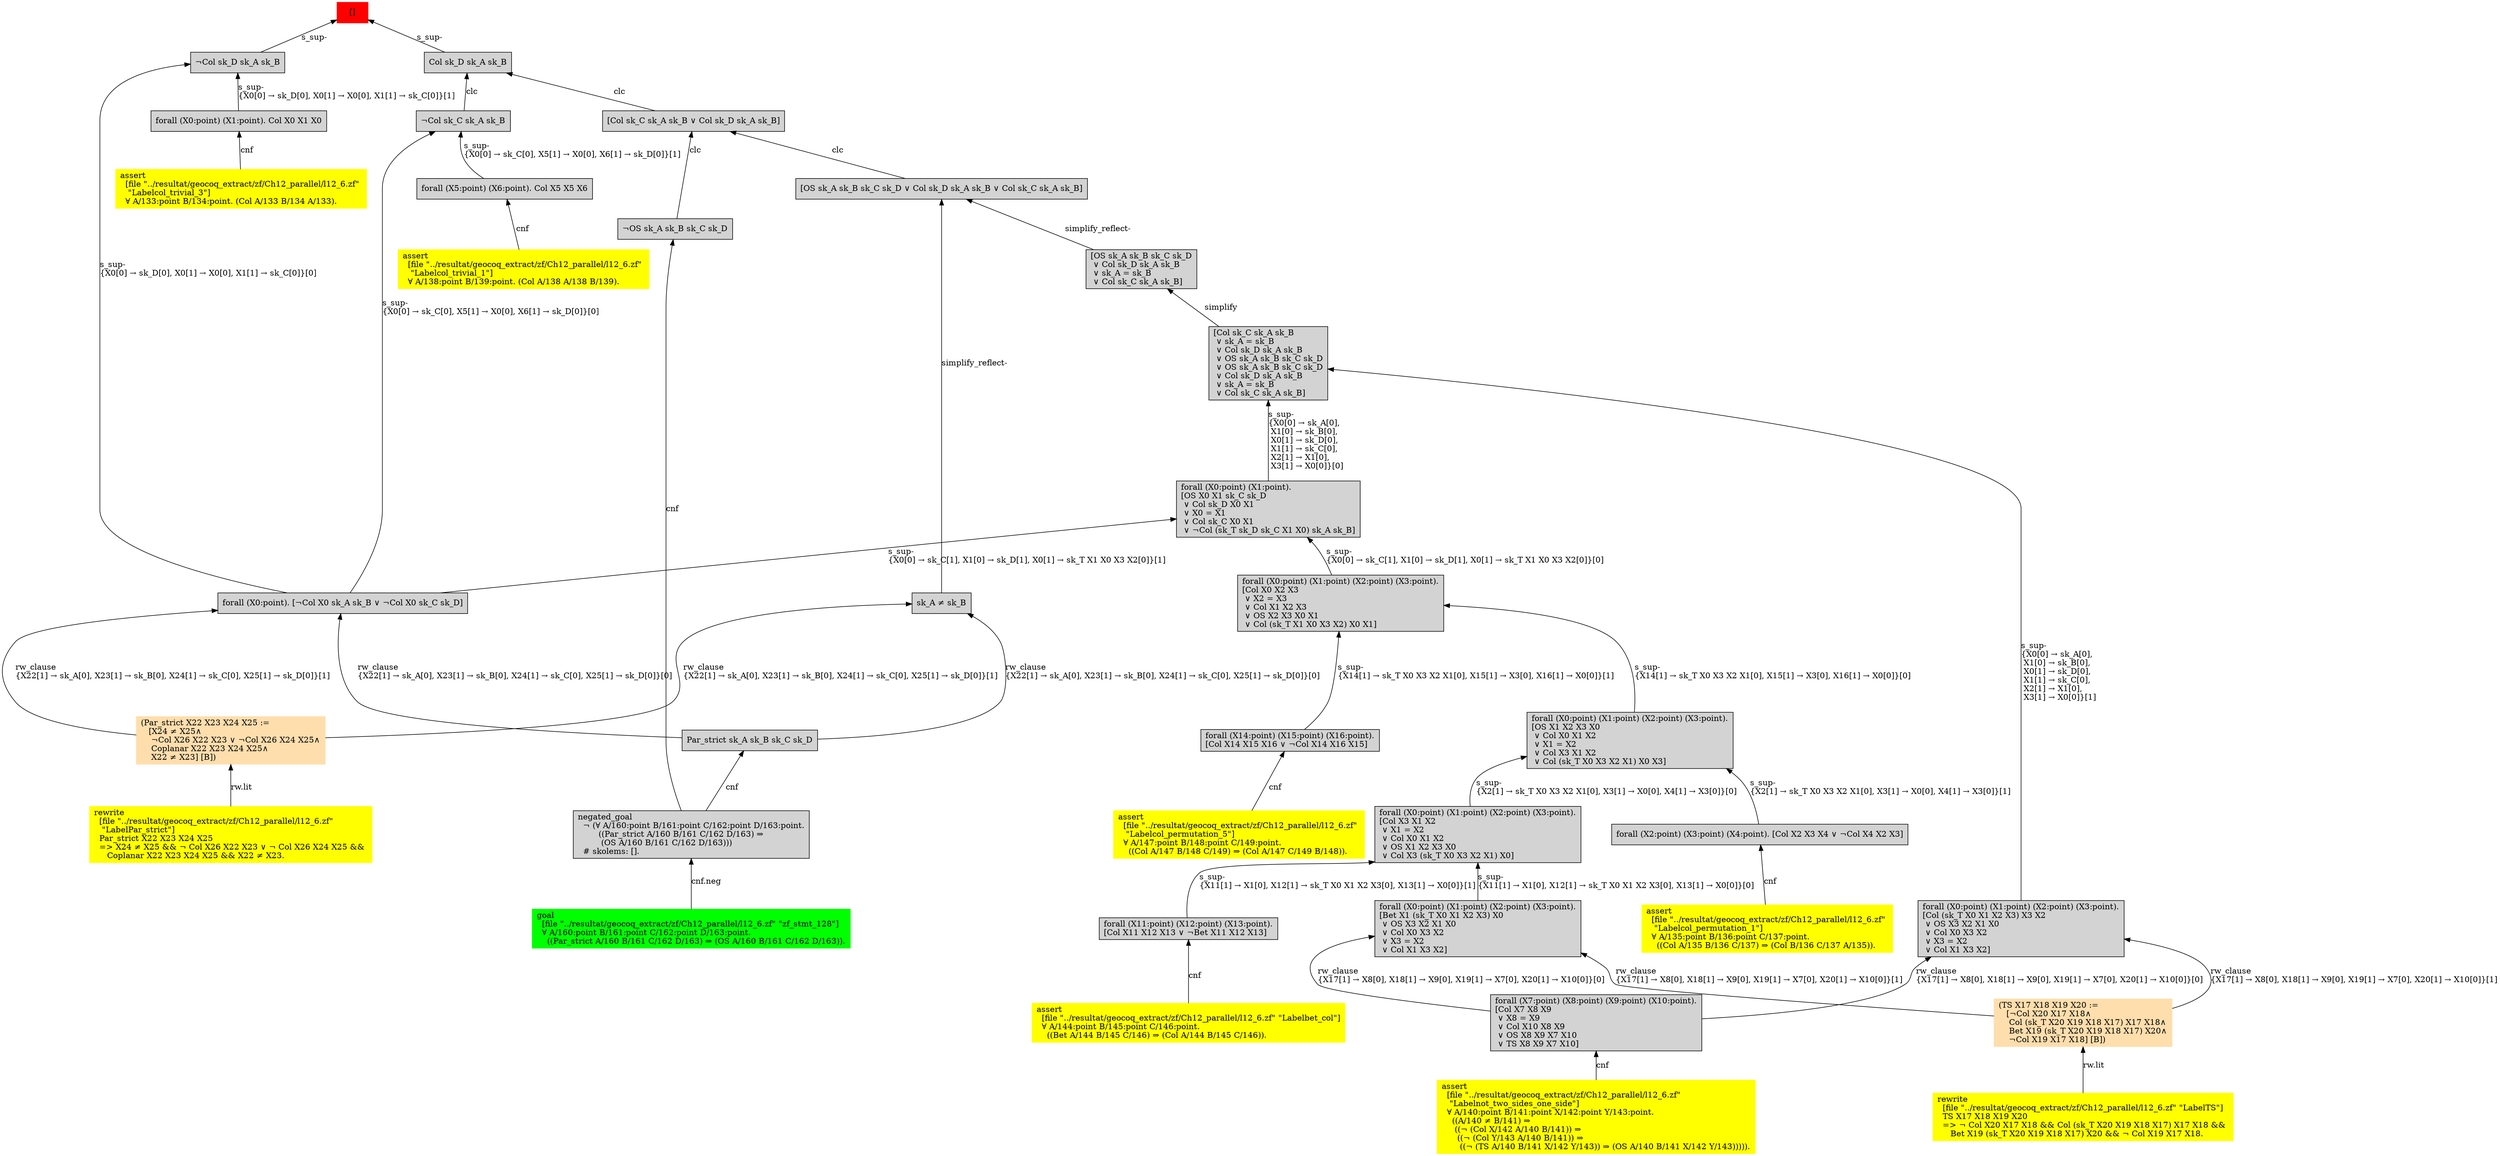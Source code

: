 digraph "unsat_graph" {
  vertex_0 [color=red, label="[]", shape=box, style=filled];
  vertex_0 -> vertex_1 [label="s_sup-\l", dir="back"];
  vertex_1 [shape=box, label="¬Col sk_D sk_A sk_B\l", style=filled];
  vertex_1 -> vertex_2 [label="s_sup-\l\{X0[0] → sk_D[0], X0[1] → X0[0], X1[1] → sk_C[0]\}[0]\l", dir="back"];
  vertex_2 [shape=box, label="forall (X0:point). [¬Col X0 sk_A sk_B ∨ ¬Col X0 sk_C sk_D]\l", style=filled];
  vertex_2 -> vertex_3 [label="rw_clause\l\{X22[1] → sk_A[0], X23[1] → sk_B[0], X24[1] → sk_C[0], X25[1] → sk_D[0]\}[1]\l", dir="back"];
  vertex_3 [color=navajowhite, shape=box, label="(Par_strict X22 X23 X24 X25 :=\l   [X24 ≠ X25∧\l    ¬Col X26 X22 X23 ∨ ¬Col X26 X24 X25∧\l    Coplanar X22 X23 X24 X25∧\l    X22 ≠ X23] [B])\l", style=filled];
  vertex_3 -> vertex_4 [label="rw.lit", dir="back"];
  vertex_4 [color=yellow, shape=box, label="rewrite\l  [file \"../resultat/geocoq_extract/zf/Ch12_parallel/l12_6.zf\" \l   \"LabelPar_strict\"]\l  Par_strict X22 X23 X24 X25\l  =\> X24 ≠ X25 && ¬ Col X26 X22 X23 ∨ ¬ Col X26 X24 X25 && \l     Coplanar X22 X23 X24 X25 && X22 ≠ X23.\l", style=filled];
  vertex_2 -> vertex_5 [label="rw_clause\l\{X22[1] → sk_A[0], X23[1] → sk_B[0], X24[1] → sk_C[0], X25[1] → sk_D[0]\}[0]\l", dir="back"];
  vertex_5 [shape=box, label="Par_strict sk_A sk_B sk_C sk_D\l", style=filled];
  vertex_5 -> vertex_6 [label="cnf", dir="back"];
  vertex_6 [shape=box, label="negated_goal\l  ¬ (∀ A/160:point B/161:point C/162:point D/163:point.\l        ((Par_strict A/160 B/161 C/162 D/163) ⇒\l         (OS A/160 B/161 C/162 D/163)))\l  # skolems: [].\l", style=filled];
  vertex_6 -> vertex_7 [label="cnf.neg", dir="back"];
  vertex_7 [color=green, shape=box, label="goal\l  [file \"../resultat/geocoq_extract/zf/Ch12_parallel/l12_6.zf\" \"zf_stmt_128\"]\l  ∀ A/160:point B/161:point C/162:point D/163:point.\l    ((Par_strict A/160 B/161 C/162 D/163) ⇒ (OS A/160 B/161 C/162 D/163)).\l", style=filled];
  vertex_1 -> vertex_8 [label="s_sup-\l\{X0[0] → sk_D[0], X0[1] → X0[0], X1[1] → sk_C[0]\}[1]\l", dir="back"];
  vertex_8 [shape=box, label="forall (X0:point) (X1:point). Col X0 X1 X0\l", style=filled];
  vertex_8 -> vertex_9 [label="cnf", dir="back"];
  vertex_9 [color=yellow, shape=box, label="assert\l  [file \"../resultat/geocoq_extract/zf/Ch12_parallel/l12_6.zf\" \l   \"Labelcol_trivial_3\"]\l  ∀ A/133:point B/134:point. (Col A/133 B/134 A/133).\l", style=filled];
  vertex_0 -> vertex_10 [label="s_sup-\l", dir="back"];
  vertex_10 [shape=box, label="Col sk_D sk_A sk_B\l", style=filled];
  vertex_10 -> vertex_11 [label="clc", dir="back"];
  vertex_11 [shape=box, label="¬Col sk_C sk_A sk_B\l", style=filled];
  vertex_11 -> vertex_2 [label="s_sup-\l\{X0[0] → sk_C[0], X5[1] → X0[0], X6[1] → sk_D[0]\}[0]\l", dir="back"];
  vertex_11 -> vertex_12 [label="s_sup-\l\{X0[0] → sk_C[0], X5[1] → X0[0], X6[1] → sk_D[0]\}[1]\l", dir="back"];
  vertex_12 [shape=box, label="forall (X5:point) (X6:point). Col X5 X5 X6\l", style=filled];
  vertex_12 -> vertex_13 [label="cnf", dir="back"];
  vertex_13 [color=yellow, shape=box, label="assert\l  [file \"../resultat/geocoq_extract/zf/Ch12_parallel/l12_6.zf\" \l   \"Labelcol_trivial_1\"]\l  ∀ A/138:point B/139:point. (Col A/138 A/138 B/139).\l", style=filled];
  vertex_10 -> vertex_14 [label="clc", dir="back"];
  vertex_14 [shape=box, label="[Col sk_C sk_A sk_B ∨ Col sk_D sk_A sk_B]\l", style=filled];
  vertex_14 -> vertex_15 [label="clc", dir="back"];
  vertex_15 [shape=box, label="¬OS sk_A sk_B sk_C sk_D\l", style=filled];
  vertex_15 -> vertex_6 [label="cnf", dir="back"];
  vertex_14 -> vertex_16 [label="clc", dir="back"];
  vertex_16 [shape=box, label="[OS sk_A sk_B sk_C sk_D ∨ Col sk_D sk_A sk_B ∨ Col sk_C sk_A sk_B]\l", style=filled];
  vertex_16 -> vertex_17 [label="simplify_reflect-", dir="back"];
  vertex_17 [shape=box, label="sk_A ≠ sk_B\l", style=filled];
  vertex_17 -> vertex_3 [label="rw_clause\l\{X22[1] → sk_A[0], X23[1] → sk_B[0], X24[1] → sk_C[0], X25[1] → sk_D[0]\}[1]\l", dir="back"];
  vertex_17 -> vertex_5 [label="rw_clause\l\{X22[1] → sk_A[0], X23[1] → sk_B[0], X24[1] → sk_C[0], X25[1] → sk_D[0]\}[0]\l", dir="back"];
  vertex_16 -> vertex_18 [label="simplify_reflect-", dir="back"];
  vertex_18 [shape=box, label="[OS sk_A sk_B sk_C sk_D\l ∨ Col sk_D sk_A sk_B\l ∨ sk_A = sk_B\l ∨ Col sk_C sk_A sk_B]\l", style=filled];
  vertex_18 -> vertex_19 [label="simplify", dir="back"];
  vertex_19 [shape=box, label="[Col sk_C sk_A sk_B\l ∨ sk_A = sk_B\l ∨ Col sk_D sk_A sk_B\l ∨ OS sk_A sk_B sk_C sk_D\l ∨ OS sk_A sk_B sk_C sk_D\l ∨ Col sk_D sk_A sk_B\l ∨ sk_A = sk_B\l ∨ Col sk_C sk_A sk_B]\l", style=filled];
  vertex_19 -> vertex_20 [label="s_sup-\l\{X0[0] → sk_A[0], \l X1[0] → sk_B[0], \l X0[1] → sk_D[0], \l X1[1] → sk_C[0], \l X2[1] → X1[0], \l X3[1] → X0[0]\}[0]\l", dir="back"];
  vertex_20 [shape=box, label="forall (X0:point) (X1:point).\l[OS X0 X1 sk_C sk_D\l ∨ Col sk_D X0 X1\l ∨ X0 = X1\l ∨ Col sk_C X0 X1\l ∨ ¬Col (sk_T sk_D sk_C X1 X0) sk_A sk_B]\l", style=filled];
  vertex_20 -> vertex_2 [label="s_sup-\l\{X0[0] → sk_C[1], X1[0] → sk_D[1], X0[1] → sk_T X1 X0 X3 X2[0]\}[1]\l", dir="back"];
  vertex_20 -> vertex_21 [label="s_sup-\l\{X0[0] → sk_C[1], X1[0] → sk_D[1], X0[1] → sk_T X1 X0 X3 X2[0]\}[0]\l", dir="back"];
  vertex_21 [shape=box, label="forall (X0:point) (X1:point) (X2:point) (X3:point).\l[Col X0 X2 X3\l ∨ X2 = X3\l ∨ Col X1 X2 X3\l ∨ OS X2 X3 X0 X1\l ∨ Col (sk_T X1 X0 X3 X2) X0 X1]\l", style=filled];
  vertex_21 -> vertex_22 [label="s_sup-\l\{X14[1] → sk_T X0 X3 X2 X1[0], X15[1] → X3[0], X16[1] → X0[0]\}[1]\l", dir="back"];
  vertex_22 [shape=box, label="forall (X14:point) (X15:point) (X16:point).\l[Col X14 X15 X16 ∨ ¬Col X14 X16 X15]\l", style=filled];
  vertex_22 -> vertex_23 [label="cnf", dir="back"];
  vertex_23 [color=yellow, shape=box, label="assert\l  [file \"../resultat/geocoq_extract/zf/Ch12_parallel/l12_6.zf\" \l   \"Labelcol_permutation_5\"]\l  ∀ A/147:point B/148:point C/149:point.\l    ((Col A/147 B/148 C/149) ⇒ (Col A/147 C/149 B/148)).\l", style=filled];
  vertex_21 -> vertex_24 [label="s_sup-\l\{X14[1] → sk_T X0 X3 X2 X1[0], X15[1] → X3[0], X16[1] → X0[0]\}[0]\l", dir="back"];
  vertex_24 [shape=box, label="forall (X0:point) (X1:point) (X2:point) (X3:point).\l[OS X1 X2 X3 X0\l ∨ Col X0 X1 X2\l ∨ X1 = X2\l ∨ Col X3 X1 X2\l ∨ Col (sk_T X0 X3 X2 X1) X0 X3]\l", style=filled];
  vertex_24 -> vertex_25 [label="s_sup-\l\{X2[1] → sk_T X0 X3 X2 X1[0], X3[1] → X0[0], X4[1] → X3[0]\}[1]\l", dir="back"];
  vertex_25 [shape=box, label="forall (X2:point) (X3:point) (X4:point). [Col X2 X3 X4 ∨ ¬Col X4 X2 X3]\l", style=filled];
  vertex_25 -> vertex_26 [label="cnf", dir="back"];
  vertex_26 [color=yellow, shape=box, label="assert\l  [file \"../resultat/geocoq_extract/zf/Ch12_parallel/l12_6.zf\" \l   \"Labelcol_permutation_1\"]\l  ∀ A/135:point B/136:point C/137:point.\l    ((Col A/135 B/136 C/137) ⇒ (Col B/136 C/137 A/135)).\l", style=filled];
  vertex_24 -> vertex_27 [label="s_sup-\l\{X2[1] → sk_T X0 X3 X2 X1[0], X3[1] → X0[0], X4[1] → X3[0]\}[0]\l", dir="back"];
  vertex_27 [shape=box, label="forall (X0:point) (X1:point) (X2:point) (X3:point).\l[Col X3 X1 X2\l ∨ X1 = X2\l ∨ Col X0 X1 X2\l ∨ OS X1 X2 X3 X0\l ∨ Col X3 (sk_T X0 X3 X2 X1) X0]\l", style=filled];
  vertex_27 -> vertex_28 [label="s_sup-\l\{X11[1] → X1[0], X12[1] → sk_T X0 X1 X2 X3[0], X13[1] → X0[0]\}[1]\l", dir="back"];
  vertex_28 [shape=box, label="forall (X11:point) (X12:point) (X13:point).\l[Col X11 X12 X13 ∨ ¬Bet X11 X12 X13]\l", style=filled];
  vertex_28 -> vertex_29 [label="cnf", dir="back"];
  vertex_29 [color=yellow, shape=box, label="assert\l  [file \"../resultat/geocoq_extract/zf/Ch12_parallel/l12_6.zf\" \"Labelbet_col\"]\l  ∀ A/144:point B/145:point C/146:point.\l    ((Bet A/144 B/145 C/146) ⇒ (Col A/144 B/145 C/146)).\l", style=filled];
  vertex_27 -> vertex_30 [label="s_sup-\l\{X11[1] → X1[0], X12[1] → sk_T X0 X1 X2 X3[0], X13[1] → X0[0]\}[0]\l", dir="back"];
  vertex_30 [shape=box, label="forall (X0:point) (X1:point) (X2:point) (X3:point).\l[Bet X1 (sk_T X0 X1 X2 X3) X0\l ∨ OS X3 X2 X1 X0\l ∨ Col X0 X3 X2\l ∨ X3 = X2\l ∨ Col X1 X3 X2]\l", style=filled];
  vertex_30 -> vertex_31 [label="rw_clause\l\{X17[1] → X8[0], X18[1] → X9[0], X19[1] → X7[0], X20[1] → X10[0]\}[1]\l", dir="back"];
  vertex_31 [color=navajowhite, shape=box, label="(TS X17 X18 X19 X20 :=\l   [¬Col X20 X17 X18∧\l    Col (sk_T X20 X19 X18 X17) X17 X18∧\l    Bet X19 (sk_T X20 X19 X18 X17) X20∧\l    ¬Col X19 X17 X18] [B])\l", style=filled];
  vertex_31 -> vertex_32 [label="rw.lit", dir="back"];
  vertex_32 [color=yellow, shape=box, label="rewrite\l  [file \"../resultat/geocoq_extract/zf/Ch12_parallel/l12_6.zf\" \"LabelTS\"]\l  TS X17 X18 X19 X20\l  =\> ¬ Col X20 X17 X18 && Col (sk_T X20 X19 X18 X17) X17 X18 && \l     Bet X19 (sk_T X20 X19 X18 X17) X20 && ¬ Col X19 X17 X18.\l", style=filled];
  vertex_30 -> vertex_33 [label="rw_clause\l\{X17[1] → X8[0], X18[1] → X9[0], X19[1] → X7[0], X20[1] → X10[0]\}[0]\l", dir="back"];
  vertex_33 [shape=box, label="forall (X7:point) (X8:point) (X9:point) (X10:point).\l[Col X7 X8 X9\l ∨ X8 = X9\l ∨ Col X10 X8 X9\l ∨ OS X8 X9 X7 X10\l ∨ TS X8 X9 X7 X10]\l", style=filled];
  vertex_33 -> vertex_34 [label="cnf", dir="back"];
  vertex_34 [color=yellow, shape=box, label="assert\l  [file \"../resultat/geocoq_extract/zf/Ch12_parallel/l12_6.zf\" \l   \"Labelnot_two_sides_one_side\"]\l  ∀ A/140:point B/141:point X/142:point Y/143:point.\l    ((A/140 ≠ B/141) ⇒\l     ((¬ (Col X/142 A/140 B/141)) ⇒\l      ((¬ (Col Y/143 A/140 B/141)) ⇒\l       ((¬ (TS A/140 B/141 X/142 Y/143)) ⇒ (OS A/140 B/141 X/142 Y/143))))).\l", style=filled];
  vertex_19 -> vertex_35 [label="s_sup-\l\{X0[0] → sk_A[0], \l X1[0] → sk_B[0], \l X0[1] → sk_D[0], \l X1[1] → sk_C[0], \l X2[1] → X1[0], \l X3[1] → X0[0]\}[1]\l", dir="back"];
  vertex_35 [shape=box, label="forall (X0:point) (X1:point) (X2:point) (X3:point).\l[Col (sk_T X0 X1 X2 X3) X3 X2\l ∨ OS X3 X2 X1 X0\l ∨ Col X0 X3 X2\l ∨ X3 = X2\l ∨ Col X1 X3 X2]\l", style=filled];
  vertex_35 -> vertex_31 [label="rw_clause\l\{X17[1] → X8[0], X18[1] → X9[0], X19[1] → X7[0], X20[1] → X10[0]\}[1]\l", dir="back"];
  vertex_35 -> vertex_33 [label="rw_clause\l\{X17[1] → X8[0], X18[1] → X9[0], X19[1] → X7[0], X20[1] → X10[0]\}[0]\l", dir="back"];
  }


